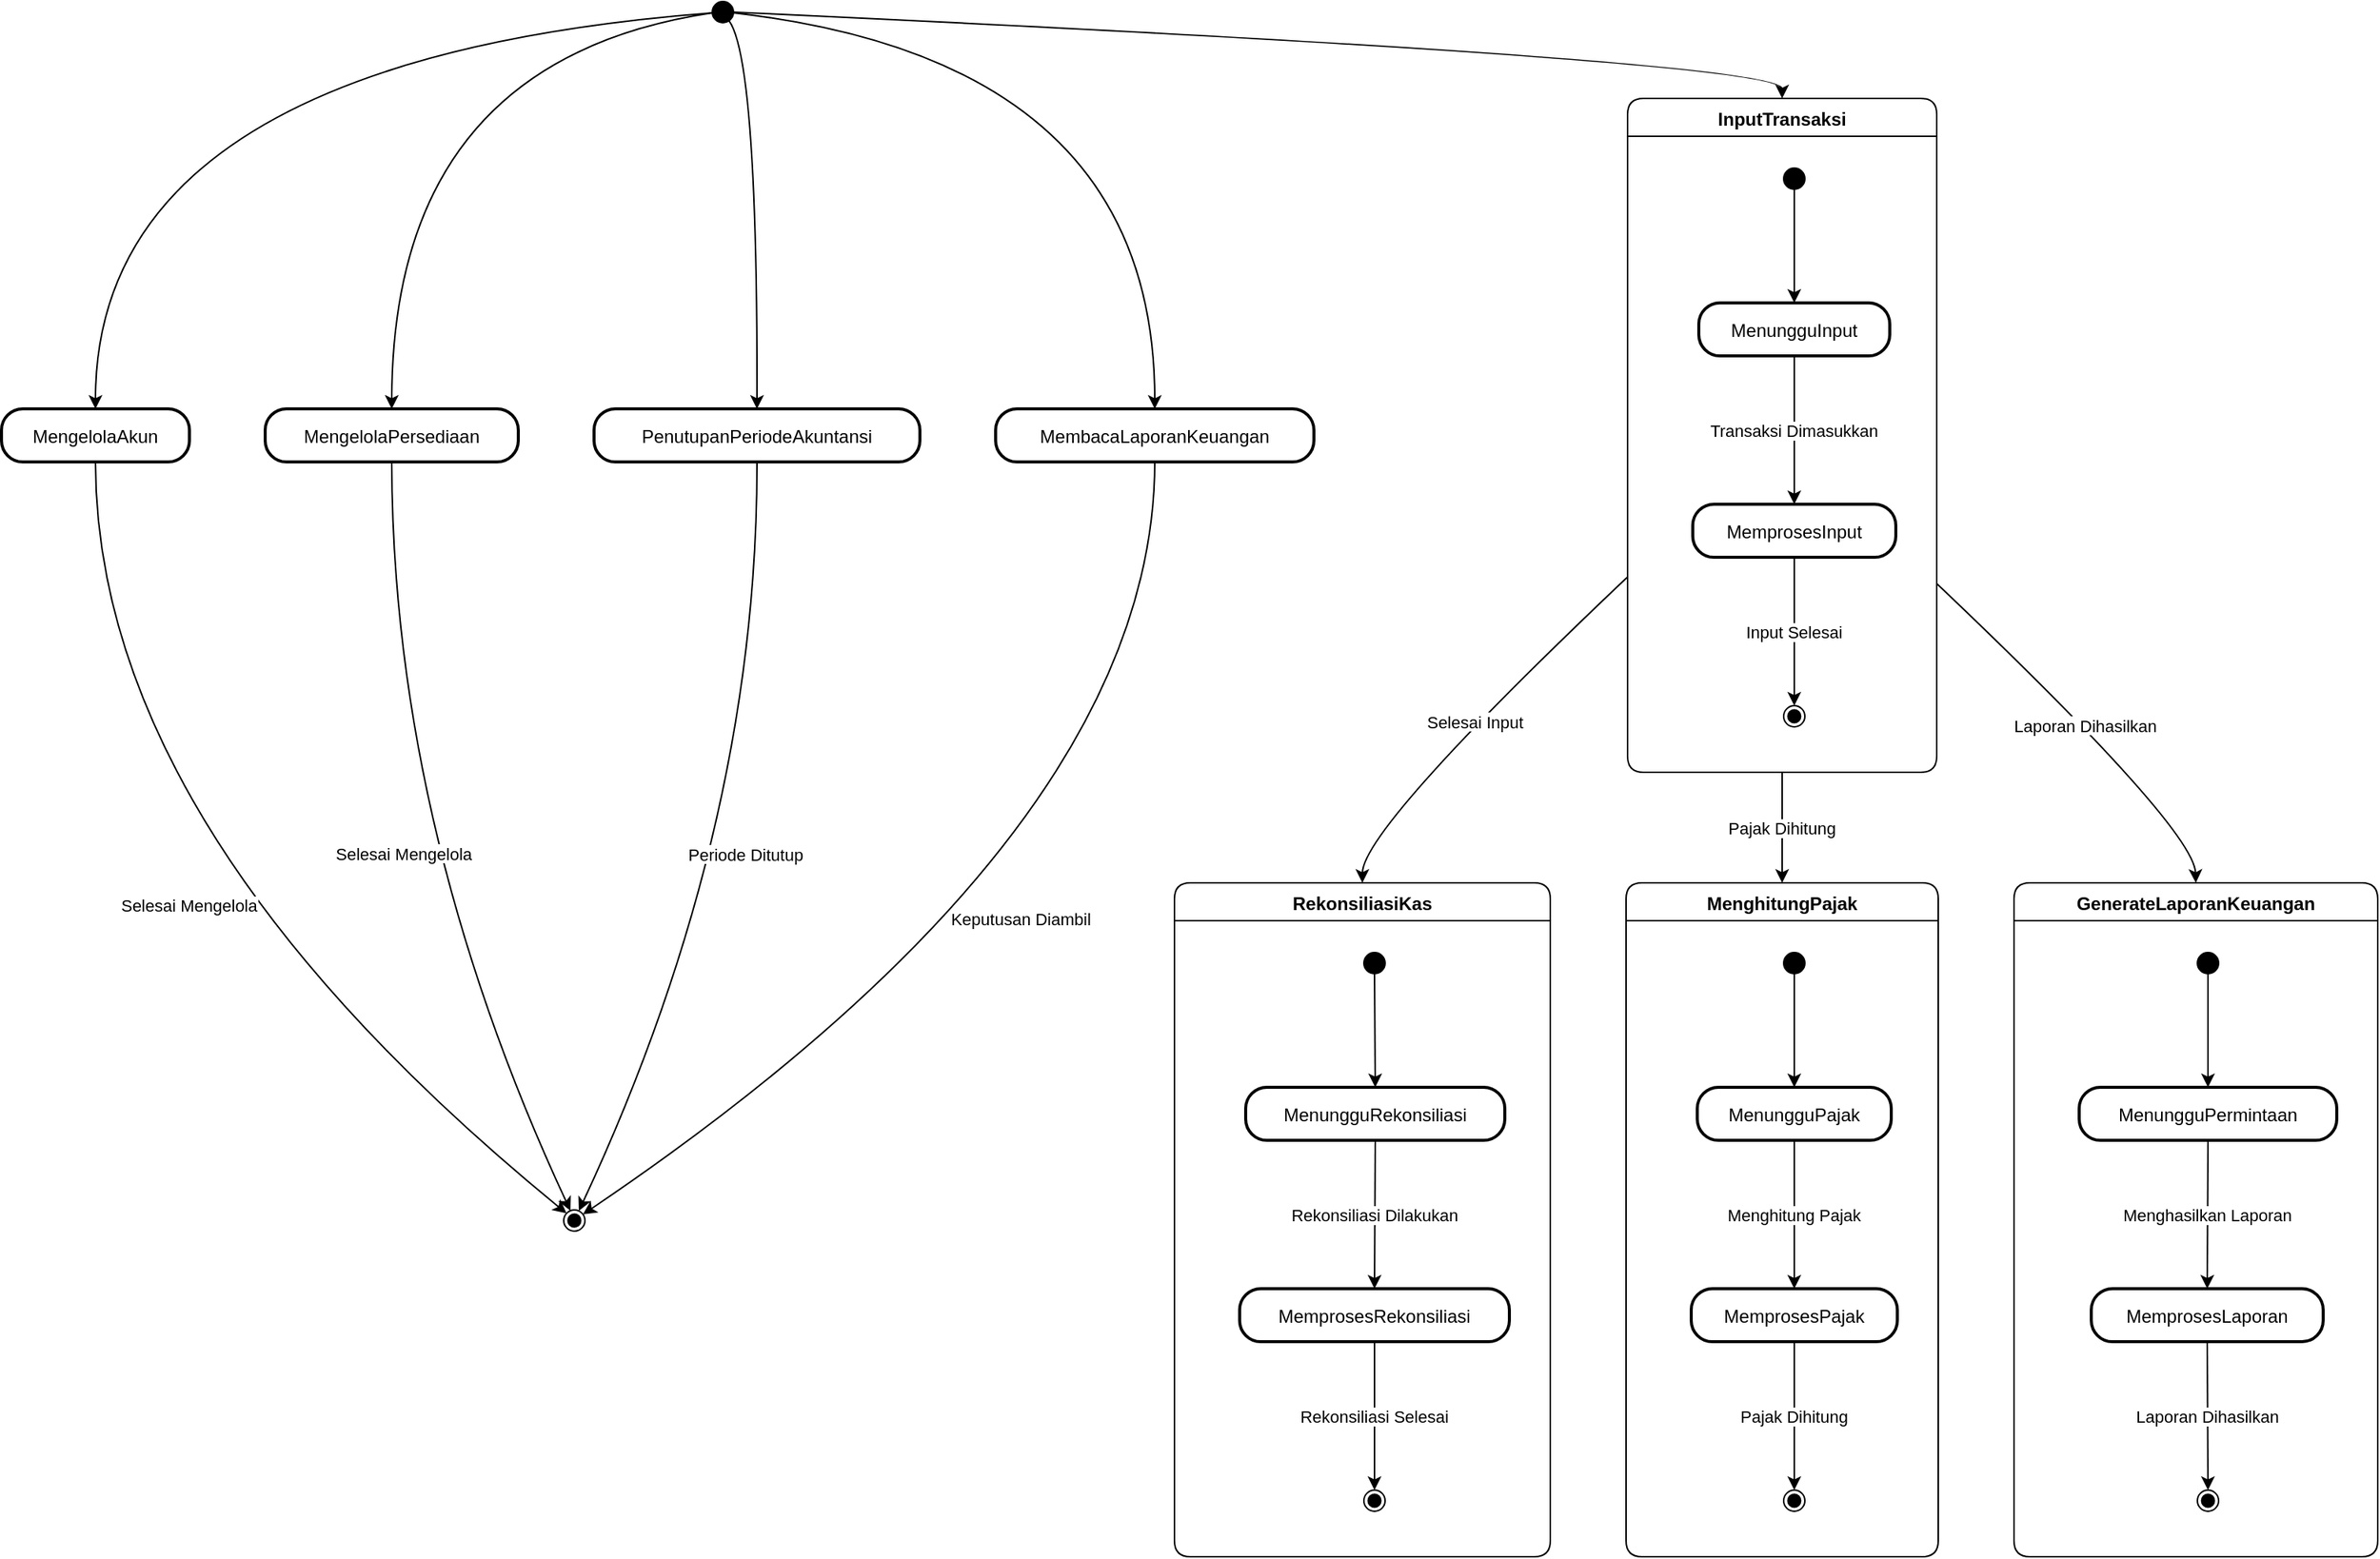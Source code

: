 <mxfile version="24.7.16">
  <diagram name="Page-1" id="0jqvfJL37YwsEDOlFtR_">
    <mxGraphModel grid="1" page="1" gridSize="10" guides="1" tooltips="1" connect="1" arrows="1" fold="1" pageScale="1" pageWidth="850" pageHeight="1100" math="0" shadow="0">
      <root>
        <mxCell id="0" />
        <mxCell id="1" parent="0" />
        <mxCell id="ZExNy8Iin6KSKsN2x3f--1" value="" style="ellipse;fillColor=strokeColor;" vertex="1" parent="1">
          <mxGeometry x="489" y="20" width="14" height="14" as="geometry" />
        </mxCell>
        <mxCell id="ZExNy8Iin6KSKsN2x3f--2" value="InputTransaksi" style="swimlane;fontStyle=1;align=center;verticalAlign=middle;startSize=25;container=0;collapsible=0;rounded=1;arcSize=14;dropTarget=0;verticalAlign=top;" vertex="1" parent="1">
          <mxGeometry x="1093" y="84" width="204" height="445" as="geometry" />
        </mxCell>
        <mxCell id="ZExNy8Iin6KSKsN2x3f--3" value="" style="ellipse;fillColor=strokeColor;" vertex="1" parent="ZExNy8Iin6KSKsN2x3f--2">
          <mxGeometry x="103" y="46" width="14" height="14" as="geometry" />
        </mxCell>
        <mxCell id="ZExNy8Iin6KSKsN2x3f--4" value="MenungguInput" style="rounded=1;arcSize=40;strokeWidth=2" vertex="1" parent="ZExNy8Iin6KSKsN2x3f--2">
          <mxGeometry x="47" y="135" width="126" height="35" as="geometry" />
        </mxCell>
        <mxCell id="ZExNy8Iin6KSKsN2x3f--5" value="MemprosesInput" style="rounded=1;arcSize=40;strokeWidth=2" vertex="1" parent="ZExNy8Iin6KSKsN2x3f--2">
          <mxGeometry x="43" y="268" width="134" height="35" as="geometry" />
        </mxCell>
        <mxCell id="ZExNy8Iin6KSKsN2x3f--6" value="" style="ellipse;shape=endState;fillColor=strokeColor;" vertex="1" parent="ZExNy8Iin6KSKsN2x3f--2">
          <mxGeometry x="103" y="401" width="14" height="14" as="geometry" />
        </mxCell>
        <mxCell id="ZExNy8Iin6KSKsN2x3f--7" value="" style="curved=1;startArrow=none;;exitX=0.49;exitY=0.96;entryX=0.5;entryY=-0.01;rounded=0;" edge="1" parent="ZExNy8Iin6KSKsN2x3f--2" source="ZExNy8Iin6KSKsN2x3f--3" target="ZExNy8Iin6KSKsN2x3f--4">
          <mxGeometry relative="1" as="geometry">
            <Array as="points" />
          </mxGeometry>
        </mxCell>
        <mxCell id="ZExNy8Iin6KSKsN2x3f--8" value="Transaksi Dimasukkan" style="curved=1;startArrow=none;;exitX=0.5;exitY=0.99;entryX=0.5;entryY=-0.01;rounded=0;" edge="1" parent="ZExNy8Iin6KSKsN2x3f--2" source="ZExNy8Iin6KSKsN2x3f--4" target="ZExNy8Iin6KSKsN2x3f--5">
          <mxGeometry relative="1" as="geometry">
            <Array as="points" />
          </mxGeometry>
        </mxCell>
        <mxCell id="ZExNy8Iin6KSKsN2x3f--9" value="Input Selesai" style="curved=1;startArrow=none;;exitX=0.5;exitY=0.99;entryX=0.49;entryY=-0.04;rounded=0;" edge="1" parent="ZExNy8Iin6KSKsN2x3f--2" source="ZExNy8Iin6KSKsN2x3f--5" target="ZExNy8Iin6KSKsN2x3f--6">
          <mxGeometry relative="1" as="geometry">
            <Array as="points" />
          </mxGeometry>
        </mxCell>
        <mxCell id="ZExNy8Iin6KSKsN2x3f--10" value="RekonsiliasiKas" style="swimlane;fontStyle=1;align=center;verticalAlign=middle;startSize=25;container=0;collapsible=0;rounded=1;arcSize=14;dropTarget=0;verticalAlign=top;" vertex="1" parent="1">
          <mxGeometry x="794" y="602" width="248" height="445" as="geometry" />
        </mxCell>
        <mxCell id="ZExNy8Iin6KSKsN2x3f--11" value="" style="ellipse;fillColor=strokeColor;" vertex="1" parent="ZExNy8Iin6KSKsN2x3f--10">
          <mxGeometry x="125" y="46" width="14" height="14" as="geometry" />
        </mxCell>
        <mxCell id="ZExNy8Iin6KSKsN2x3f--12" value="MenungguRekonsiliasi" style="rounded=1;arcSize=40;strokeWidth=2" vertex="1" parent="ZExNy8Iin6KSKsN2x3f--10">
          <mxGeometry x="47" y="135" width="171" height="35" as="geometry" />
        </mxCell>
        <mxCell id="ZExNy8Iin6KSKsN2x3f--13" value="MemprosesRekonsiliasi" style="rounded=1;arcSize=40;strokeWidth=2" vertex="1" parent="ZExNy8Iin6KSKsN2x3f--10">
          <mxGeometry x="43" y="268" width="178" height="35" as="geometry" />
        </mxCell>
        <mxCell id="ZExNy8Iin6KSKsN2x3f--14" value="" style="ellipse;shape=endState;fillColor=strokeColor;" vertex="1" parent="ZExNy8Iin6KSKsN2x3f--10">
          <mxGeometry x="125" y="401" width="14" height="14" as="geometry" />
        </mxCell>
        <mxCell id="ZExNy8Iin6KSKsN2x3f--15" value="" style="curved=1;startArrow=none;;exitX=0.51;exitY=0.96;entryX=0.5;entryY=-0.01;rounded=0;" edge="1" parent="ZExNy8Iin6KSKsN2x3f--10" source="ZExNy8Iin6KSKsN2x3f--11" target="ZExNy8Iin6KSKsN2x3f--12">
          <mxGeometry relative="1" as="geometry">
            <Array as="points" />
          </mxGeometry>
        </mxCell>
        <mxCell id="ZExNy8Iin6KSKsN2x3f--16" value="Rekonsiliasi Dilakukan" style="curved=1;startArrow=none;;exitX=0.5;exitY=0.99;entryX=0.5;entryY=-0.01;rounded=0;" edge="1" parent="ZExNy8Iin6KSKsN2x3f--10" source="ZExNy8Iin6KSKsN2x3f--12" target="ZExNy8Iin6KSKsN2x3f--13">
          <mxGeometry relative="1" as="geometry">
            <Array as="points" />
          </mxGeometry>
        </mxCell>
        <mxCell id="ZExNy8Iin6KSKsN2x3f--17" value="Rekonsiliasi Selesai" style="curved=1;startArrow=none;;exitX=0.5;exitY=0.99;entryX=0.51;entryY=-0.04;rounded=0;" edge="1" parent="ZExNy8Iin6KSKsN2x3f--10" source="ZExNy8Iin6KSKsN2x3f--13" target="ZExNy8Iin6KSKsN2x3f--14">
          <mxGeometry relative="1" as="geometry">
            <Array as="points" />
          </mxGeometry>
        </mxCell>
        <mxCell id="ZExNy8Iin6KSKsN2x3f--18" value="MenghitungPajak" style="swimlane;fontStyle=1;align=center;verticalAlign=middle;startSize=25;container=0;collapsible=0;rounded=1;arcSize=14;dropTarget=0;verticalAlign=top;" vertex="1" parent="1">
          <mxGeometry x="1092" y="602" width="206" height="445" as="geometry" />
        </mxCell>
        <mxCell id="ZExNy8Iin6KSKsN2x3f--19" value="" style="ellipse;fillColor=strokeColor;" vertex="1" parent="ZExNy8Iin6KSKsN2x3f--18">
          <mxGeometry x="104" y="46" width="14" height="14" as="geometry" />
        </mxCell>
        <mxCell id="ZExNy8Iin6KSKsN2x3f--20" value="MenungguPajak" style="rounded=1;arcSize=40;strokeWidth=2" vertex="1" parent="ZExNy8Iin6KSKsN2x3f--18">
          <mxGeometry x="47" y="135" width="128" height="35" as="geometry" />
        </mxCell>
        <mxCell id="ZExNy8Iin6KSKsN2x3f--21" value="MemprosesPajak" style="rounded=1;arcSize=40;strokeWidth=2" vertex="1" parent="ZExNy8Iin6KSKsN2x3f--18">
          <mxGeometry x="43" y="268" width="136" height="35" as="geometry" />
        </mxCell>
        <mxCell id="ZExNy8Iin6KSKsN2x3f--22" value="" style="ellipse;shape=endState;fillColor=strokeColor;" vertex="1" parent="ZExNy8Iin6KSKsN2x3f--18">
          <mxGeometry x="104" y="401" width="14" height="14" as="geometry" />
        </mxCell>
        <mxCell id="ZExNy8Iin6KSKsN2x3f--23" value="" style="curved=1;startArrow=none;;exitX=0.49;exitY=0.96;entryX=0.5;entryY=-0.01;rounded=0;" edge="1" parent="ZExNy8Iin6KSKsN2x3f--18" source="ZExNy8Iin6KSKsN2x3f--19" target="ZExNy8Iin6KSKsN2x3f--20">
          <mxGeometry relative="1" as="geometry">
            <Array as="points" />
          </mxGeometry>
        </mxCell>
        <mxCell id="ZExNy8Iin6KSKsN2x3f--24" value="Menghitung Pajak" style="curved=1;startArrow=none;;exitX=0.5;exitY=0.99;entryX=0.5;entryY=-0.01;rounded=0;" edge="1" parent="ZExNy8Iin6KSKsN2x3f--18" source="ZExNy8Iin6KSKsN2x3f--20" target="ZExNy8Iin6KSKsN2x3f--21">
          <mxGeometry relative="1" as="geometry">
            <Array as="points" />
          </mxGeometry>
        </mxCell>
        <mxCell id="ZExNy8Iin6KSKsN2x3f--25" value="Pajak Dihitung" style="curved=1;startArrow=none;;exitX=0.5;exitY=0.99;entryX=0.49;entryY=-0.04;rounded=0;" edge="1" parent="ZExNy8Iin6KSKsN2x3f--18" source="ZExNy8Iin6KSKsN2x3f--21" target="ZExNy8Iin6KSKsN2x3f--22">
          <mxGeometry relative="1" as="geometry">
            <Array as="points" />
          </mxGeometry>
        </mxCell>
        <mxCell id="ZExNy8Iin6KSKsN2x3f--26" value="GenerateLaporanKeuangan" style="swimlane;fontStyle=1;align=center;verticalAlign=middle;startSize=25;container=0;collapsible=0;rounded=1;arcSize=14;dropTarget=0;verticalAlign=top;" vertex="1" parent="1">
          <mxGeometry x="1348" y="602" width="240" height="445" as="geometry" />
        </mxCell>
        <mxCell id="ZExNy8Iin6KSKsN2x3f--27" value="" style="ellipse;fillColor=strokeColor;" vertex="1" parent="ZExNy8Iin6KSKsN2x3f--26">
          <mxGeometry x="121" y="46" width="14" height="14" as="geometry" />
        </mxCell>
        <mxCell id="ZExNy8Iin6KSKsN2x3f--28" value="MenungguPermintaan" style="rounded=1;arcSize=40;strokeWidth=2" vertex="1" parent="ZExNy8Iin6KSKsN2x3f--26">
          <mxGeometry x="43" y="135" width="170" height="35" as="geometry" />
        </mxCell>
        <mxCell id="ZExNy8Iin6KSKsN2x3f--29" value="MemprosesLaporan" style="rounded=1;arcSize=40;strokeWidth=2" vertex="1" parent="ZExNy8Iin6KSKsN2x3f--26">
          <mxGeometry x="51" y="268" width="153" height="35" as="geometry" />
        </mxCell>
        <mxCell id="ZExNy8Iin6KSKsN2x3f--30" value="" style="ellipse;shape=endState;fillColor=strokeColor;" vertex="1" parent="ZExNy8Iin6KSKsN2x3f--26">
          <mxGeometry x="121" y="401" width="14" height="14" as="geometry" />
        </mxCell>
        <mxCell id="ZExNy8Iin6KSKsN2x3f--31" value="" style="curved=1;startArrow=none;;exitX=0.5;exitY=0.96;entryX=0.5;entryY=-0.01;rounded=0;" edge="1" parent="ZExNy8Iin6KSKsN2x3f--26" source="ZExNy8Iin6KSKsN2x3f--27" target="ZExNy8Iin6KSKsN2x3f--28">
          <mxGeometry relative="1" as="geometry">
            <Array as="points" />
          </mxGeometry>
        </mxCell>
        <mxCell id="ZExNy8Iin6KSKsN2x3f--32" value="Menghasilkan Laporan" style="curved=1;startArrow=none;;exitX=0.5;exitY=0.99;entryX=0.5;entryY=-0.01;rounded=0;" edge="1" parent="ZExNy8Iin6KSKsN2x3f--26" source="ZExNy8Iin6KSKsN2x3f--28" target="ZExNy8Iin6KSKsN2x3f--29">
          <mxGeometry relative="1" as="geometry">
            <Array as="points" />
          </mxGeometry>
        </mxCell>
        <mxCell id="ZExNy8Iin6KSKsN2x3f--33" value="Laporan Dihasilkan" style="curved=1;startArrow=none;;exitX=0.5;exitY=0.99;entryX=0.5;entryY=-0.04;rounded=0;" edge="1" parent="ZExNy8Iin6KSKsN2x3f--26" source="ZExNy8Iin6KSKsN2x3f--29" target="ZExNy8Iin6KSKsN2x3f--30">
          <mxGeometry relative="1" as="geometry">
            <Array as="points" />
          </mxGeometry>
        </mxCell>
        <mxCell id="ZExNy8Iin6KSKsN2x3f--34" value="MengelolaAkun" style="rounded=1;arcSize=40;strokeWidth=2" vertex="1" parent="1">
          <mxGeometry x="20" y="289" width="124" height="35" as="geometry" />
        </mxCell>
        <mxCell id="ZExNy8Iin6KSKsN2x3f--35" value="" style="ellipse;shape=endState;fillColor=strokeColor;" vertex="1" parent="1">
          <mxGeometry x="391" y="818" width="14" height="14" as="geometry" />
        </mxCell>
        <mxCell id="ZExNy8Iin6KSKsN2x3f--36" value="MengelolaPersediaan" style="rounded=1;arcSize=40;strokeWidth=2" vertex="1" parent="1">
          <mxGeometry x="194" y="289" width="167" height="35" as="geometry" />
        </mxCell>
        <mxCell id="ZExNy8Iin6KSKsN2x3f--37" value="PenutupanPeriodeAkuntansi" style="rounded=1;arcSize=40;strokeWidth=2" vertex="1" parent="1">
          <mxGeometry x="411" y="289" width="215" height="35" as="geometry" />
        </mxCell>
        <mxCell id="ZExNy8Iin6KSKsN2x3f--38" value="MembacaLaporanKeuangan" style="rounded=1;arcSize=40;strokeWidth=2" vertex="1" parent="1">
          <mxGeometry x="676" y="289" width="210" height="35" as="geometry" />
        </mxCell>
        <mxCell id="ZExNy8Iin6KSKsN2x3f--39" value="" style="curved=1;startArrow=none;;exitX=0.02;exitY=0.54;entryX=0.5;entryY=0;rounded=0;" edge="1" parent="1" source="ZExNy8Iin6KSKsN2x3f--1" target="ZExNy8Iin6KSKsN2x3f--34">
          <mxGeometry relative="1" as="geometry">
            <Array as="points">
              <mxPoint x="82" y="59" />
            </Array>
          </mxGeometry>
        </mxCell>
        <mxCell id="ZExNy8Iin6KSKsN2x3f--40" value="Selesai Mengelola" style="curved=1;startArrow=none;;exitX=0.5;exitY=1;entryX=0.01;entryY=0.05;rounded=0;" edge="1" parent="1" source="ZExNy8Iin6KSKsN2x3f--34" target="ZExNy8Iin6KSKsN2x3f--35">
          <mxGeometry relative="1" as="geometry">
            <Array as="points">
              <mxPoint x="82" y="566" />
            </Array>
          </mxGeometry>
        </mxCell>
        <mxCell id="ZExNy8Iin6KSKsN2x3f--41" value="" style="curved=1;startArrow=none;;exitX=0.02;exitY=0.57;entryX=0.5;entryY=0;rounded=0;" edge="1" parent="1" source="ZExNy8Iin6KSKsN2x3f--1" target="ZExNy8Iin6KSKsN2x3f--36">
          <mxGeometry relative="1" as="geometry">
            <Array as="points">
              <mxPoint x="278" y="59" />
            </Array>
          </mxGeometry>
        </mxCell>
        <mxCell id="ZExNy8Iin6KSKsN2x3f--42" value="Selesai Mengelola" style="curved=1;startArrow=none;;exitX=0.5;exitY=1;entryX=0.28;entryY=-0.04;rounded=0;" edge="1" parent="1" source="ZExNy8Iin6KSKsN2x3f--36" target="ZExNy8Iin6KSKsN2x3f--35">
          <mxGeometry relative="1" as="geometry">
            <Array as="points">
              <mxPoint x="278" y="566" />
            </Array>
          </mxGeometry>
        </mxCell>
        <mxCell id="ZExNy8Iin6KSKsN2x3f--43" value="" style="curved=1;startArrow=none;;exitX=0.87;exitY=1;entryX=0.5;entryY=0;rounded=0;" edge="1" parent="1" source="ZExNy8Iin6KSKsN2x3f--1" target="ZExNy8Iin6KSKsN2x3f--37">
          <mxGeometry relative="1" as="geometry">
            <Array as="points">
              <mxPoint x="519" y="59" />
            </Array>
          </mxGeometry>
        </mxCell>
        <mxCell id="ZExNy8Iin6KSKsN2x3f--44" value="Periode Ditutup" style="curved=1;startArrow=none;;exitX=0.5;exitY=1;entryX=0.75;entryY=-0.04;rounded=0;" edge="1" parent="1" source="ZExNy8Iin6KSKsN2x3f--37" target="ZExNy8Iin6KSKsN2x3f--35">
          <mxGeometry relative="1" as="geometry">
            <Array as="points">
              <mxPoint x="519" y="566" />
            </Array>
          </mxGeometry>
        </mxCell>
        <mxCell id="ZExNy8Iin6KSKsN2x3f--45" value="" style="curved=1;startArrow=none;;exitX=1.02;exitY=0.56;entryX=0.5;entryY=0;rounded=0;" edge="1" parent="1" source="ZExNy8Iin6KSKsN2x3f--1" target="ZExNy8Iin6KSKsN2x3f--38">
          <mxGeometry relative="1" as="geometry">
            <Array as="points">
              <mxPoint x="781" y="59" />
            </Array>
          </mxGeometry>
        </mxCell>
        <mxCell id="ZExNy8Iin6KSKsN2x3f--46" value="Keputusan Diambil" style="curved=1;startArrow=none;;exitX=0.5;exitY=1;entryX=1.01;entryY=0.13;rounded=0;" edge="1" parent="1" source="ZExNy8Iin6KSKsN2x3f--38" target="ZExNy8Iin6KSKsN2x3f--35">
          <mxGeometry relative="1" as="geometry">
            <Array as="points">
              <mxPoint x="781" y="566" />
            </Array>
          </mxGeometry>
        </mxCell>
        <mxCell id="ZExNy8Iin6KSKsN2x3f--47" value="" style="curved=1;startArrow=none;;exitX=1.02;exitY=0.52;entryX=0.5;entryY=0;rounded=0;" edge="1" parent="1" source="ZExNy8Iin6KSKsN2x3f--1" target="ZExNy8Iin6KSKsN2x3f--2">
          <mxGeometry relative="1" as="geometry">
            <Array as="points">
              <mxPoint x="1195" y="59" />
            </Array>
          </mxGeometry>
        </mxCell>
        <mxCell id="ZExNy8Iin6KSKsN2x3f--48" value="Selesai Input" style="curved=1;startArrow=none;;exitX=0;exitY=0.71;entryX=0.5;entryY=0;rounded=0;" edge="1" parent="1" source="ZExNy8Iin6KSKsN2x3f--2" target="ZExNy8Iin6KSKsN2x3f--10">
          <mxGeometry relative="1" as="geometry">
            <Array as="points">
              <mxPoint x="918" y="566" />
            </Array>
          </mxGeometry>
        </mxCell>
        <mxCell id="ZExNy8Iin6KSKsN2x3f--49" value="Pajak Dihitung" style="curved=1;startArrow=none;;exitX=0.5;exitY=1;entryX=0.5;entryY=0;rounded=0;" edge="1" parent="1" source="ZExNy8Iin6KSKsN2x3f--2" target="ZExNy8Iin6KSKsN2x3f--18">
          <mxGeometry relative="1" as="geometry">
            <Array as="points" />
          </mxGeometry>
        </mxCell>
        <mxCell id="ZExNy8Iin6KSKsN2x3f--50" value="Laporan Dihasilkan" style="curved=1;startArrow=none;;exitX=1;exitY=0.72;entryX=0.5;entryY=0;rounded=0;" edge="1" parent="1" source="ZExNy8Iin6KSKsN2x3f--2" target="ZExNy8Iin6KSKsN2x3f--26">
          <mxGeometry relative="1" as="geometry">
            <Array as="points">
              <mxPoint x="1467" y="566" />
            </Array>
          </mxGeometry>
        </mxCell>
      </root>
    </mxGraphModel>
  </diagram>
</mxfile>
